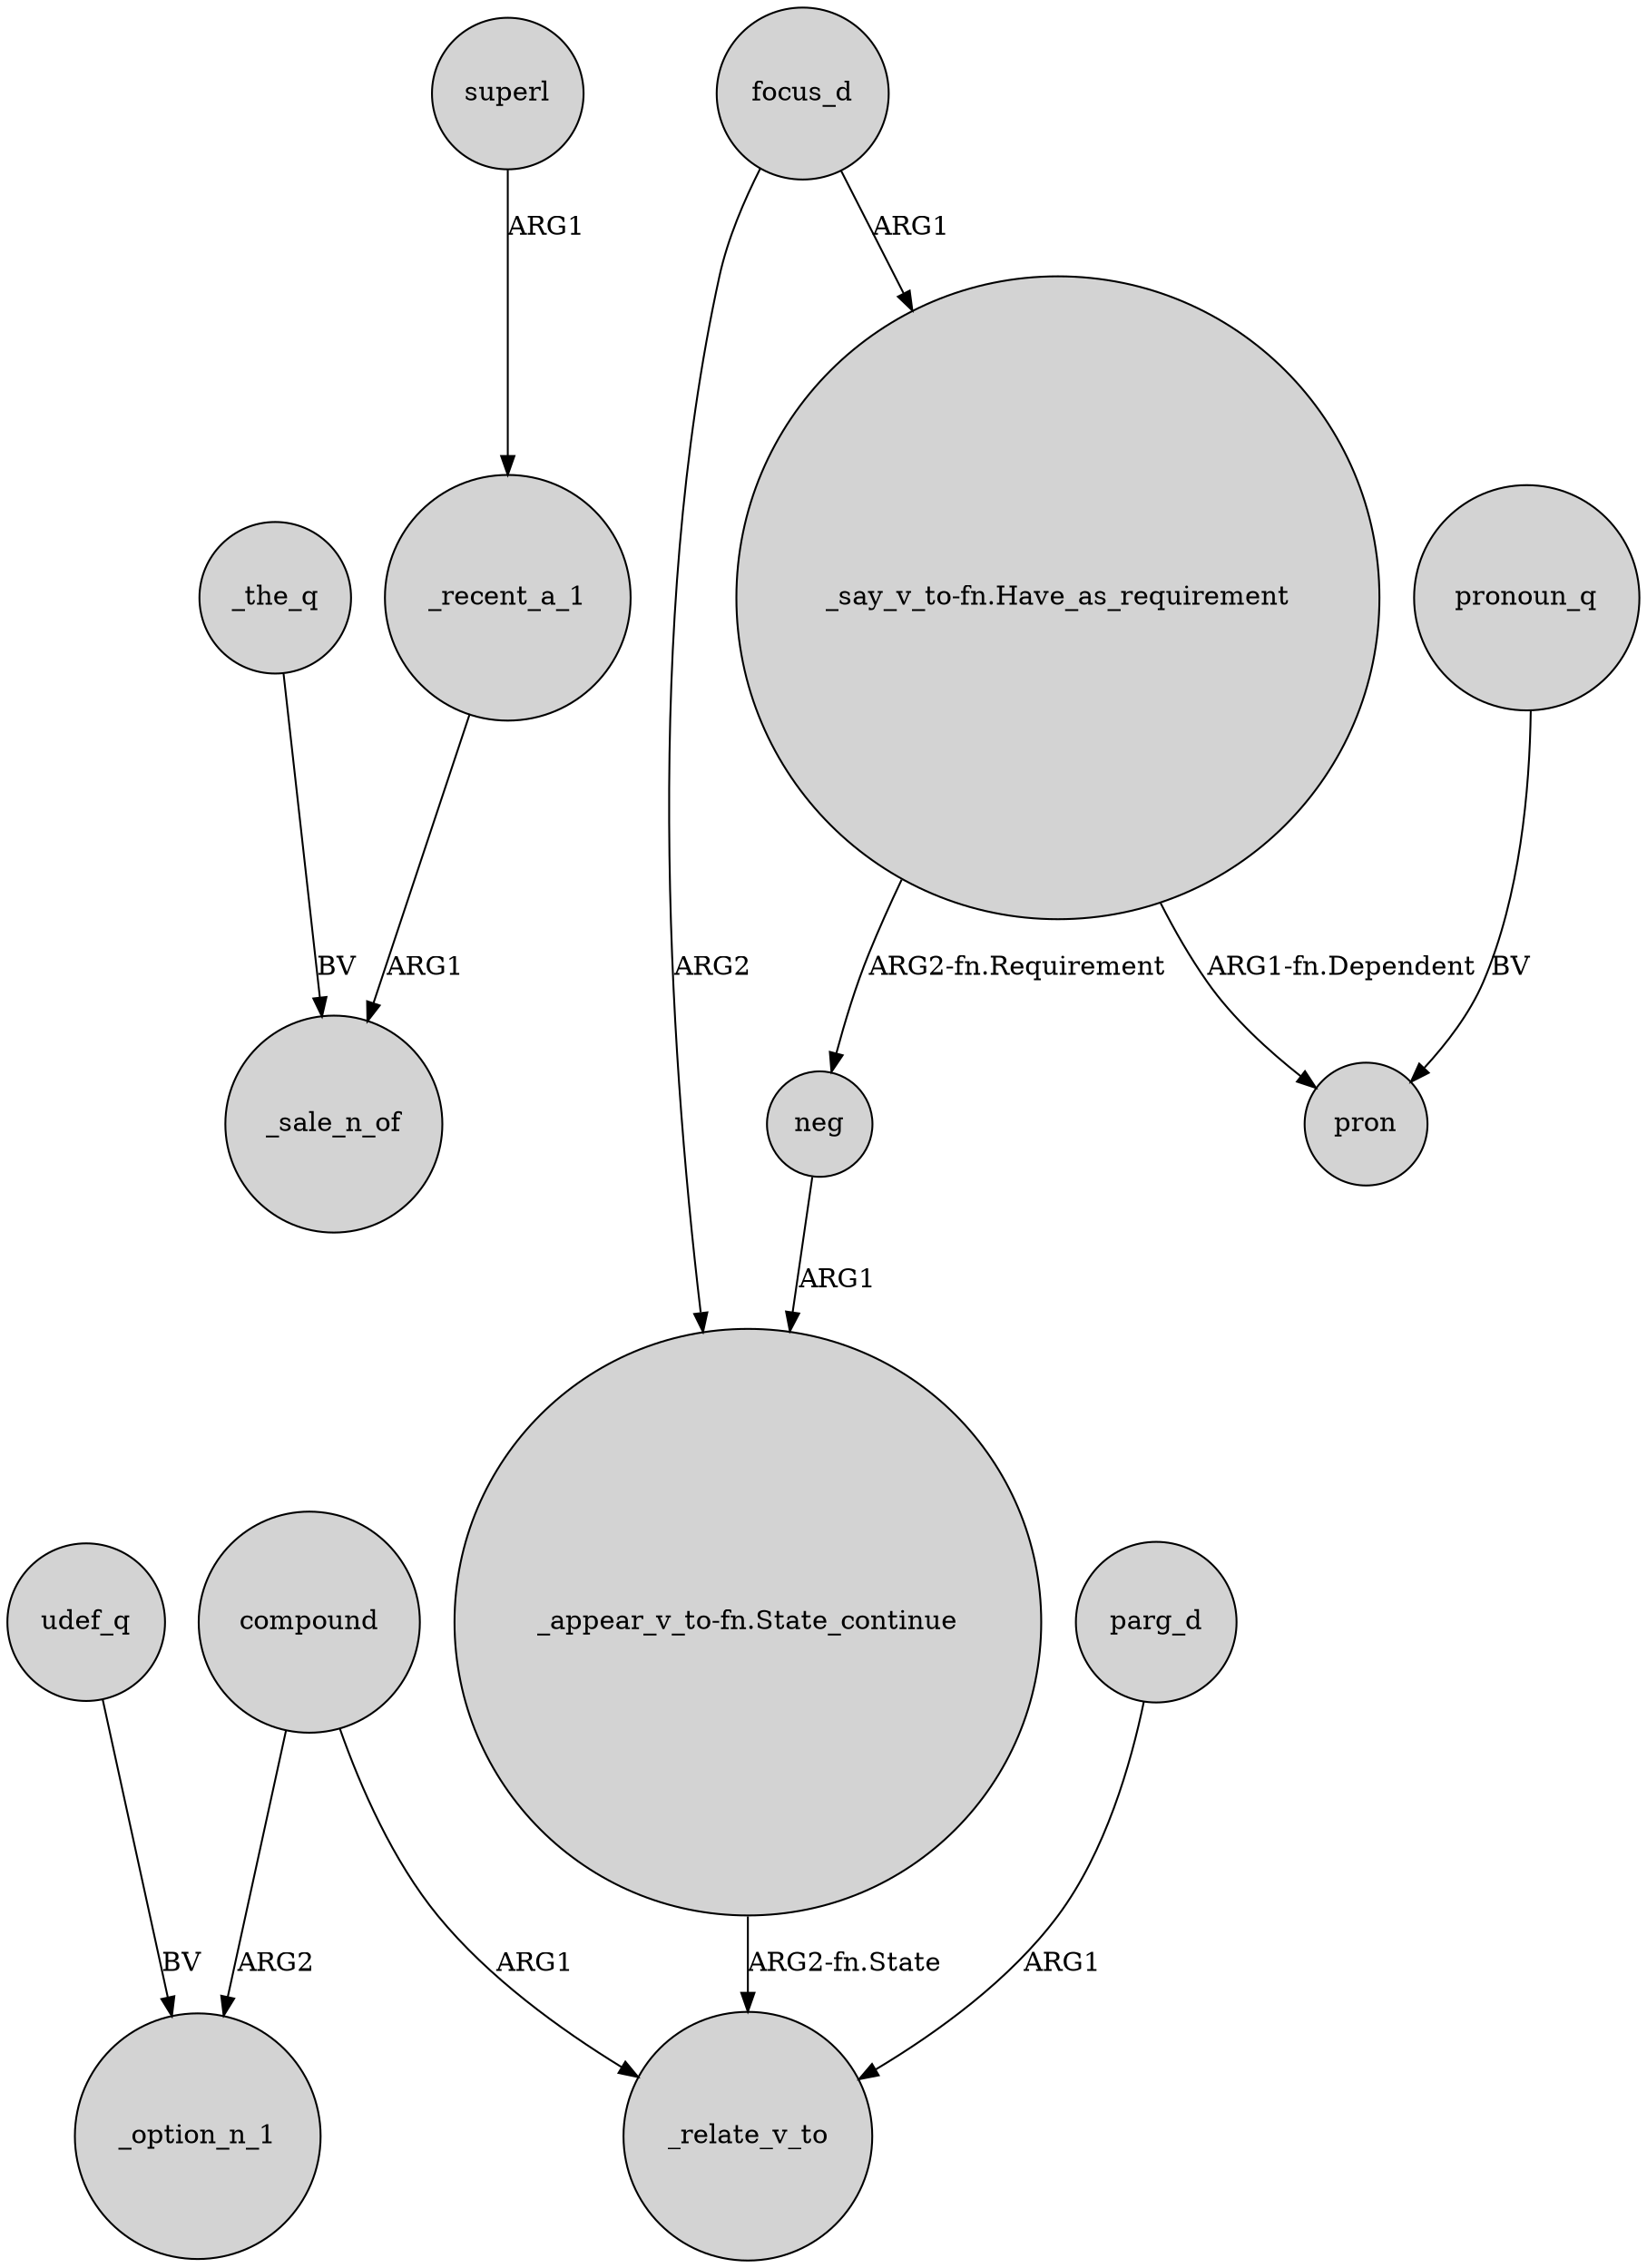 digraph {
	node [shape=circle style=filled]
	_recent_a_1 -> _sale_n_of [label=ARG1]
	neg -> "_appear_v_to-fn.State_continue" [label=ARG1]
	superl -> _recent_a_1 [label=ARG1]
	compound -> _relate_v_to [label=ARG1]
	"_say_v_to-fn.Have_as_requirement" -> neg [label="ARG2-fn.Requirement"]
	"_appear_v_to-fn.State_continue" -> _relate_v_to [label="ARG2-fn.State"]
	focus_d -> "_appear_v_to-fn.State_continue" [label=ARG2]
	"_say_v_to-fn.Have_as_requirement" -> pron [label="ARG1-fn.Dependent"]
	_the_q -> _sale_n_of [label=BV]
	parg_d -> _relate_v_to [label=ARG1]
	focus_d -> "_say_v_to-fn.Have_as_requirement" [label=ARG1]
	pronoun_q -> pron [label=BV]
	compound -> _option_n_1 [label=ARG2]
	udef_q -> _option_n_1 [label=BV]
}
